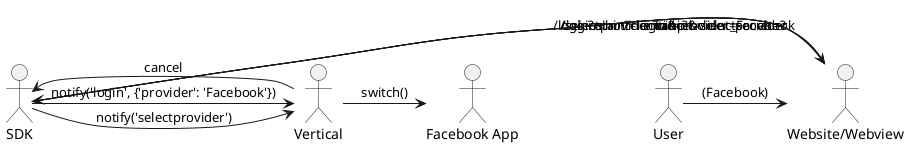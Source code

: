 {
  "sha1": "dh35s5b74ae558mqp90u62570oxctsr",
  "insertion": {
    "when": "2024-06-01T09:03:02.986Z",
    "user": "plantuml@gmail.com"
  }
}
@startuml
"Website/Webview" as Website
SDK -> Website: /loginstart?clientid=?&client_secret=?
Website -> SDK: /selectprovider?uihint=selectprovider
SDK -> Vertical: notify('selectprovider')
User -> Website: (Facebook)
Website -> SDK: /login?uihint=login&provider=Facebook
SDK -> Vertical: notify('login', {'provider': 'Facebook'})
Vertical -> SDK: cancel
SDK -> Website: cancel
Vertical -> "Facebook App" : switch()
@enduml

